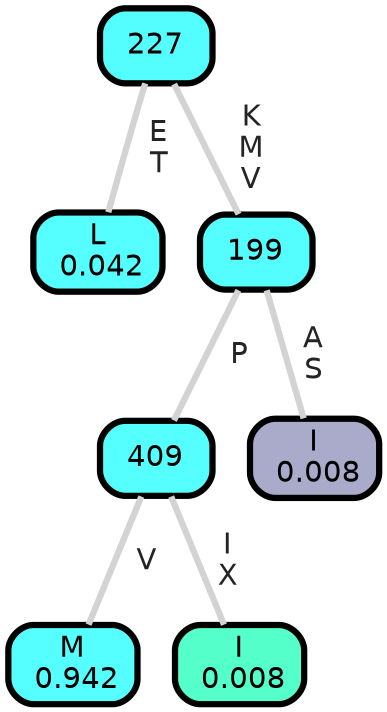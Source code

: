 graph Tree {
node [shape=box, style="filled, rounded",color="black",penwidth="3",fontcolor="black",                 fontname=helvetica] ;
graph [ranksep="0 equally", splines=straight,                 bgcolor=transparent, dpi=200] ;
edge [fontname=helvetica, fontweight=bold,fontcolor=grey14,color=lightgray] ;
0 [label="L
 0.042", fillcolor="#55ffff"] ;
1 [label="227", fillcolor="#55fefe"] ;
2 [label="M
 0.942", fillcolor="#55ffff"] ;
3 [label="409", fillcolor="#55fffe"] ;
4 [label="I
 0.008", fillcolor="#55ffca"] ;
5 [label="199", fillcolor="#55fefe"] ;
6 [label="I
 0.008", fillcolor="#aaaaca"] ;
1 -- 0 [label=" E\n T",penwidth=3] ;
1 -- 5 [label=" K\n M\n V",penwidth=3] ;
3 -- 2 [label=" V",penwidth=3] ;
3 -- 4 [label=" I\n X",penwidth=3] ;
5 -- 3 [label=" P",penwidth=3] ;
5 -- 6 [label=" A\n S",penwidth=3] ;
{rank = same;}}
